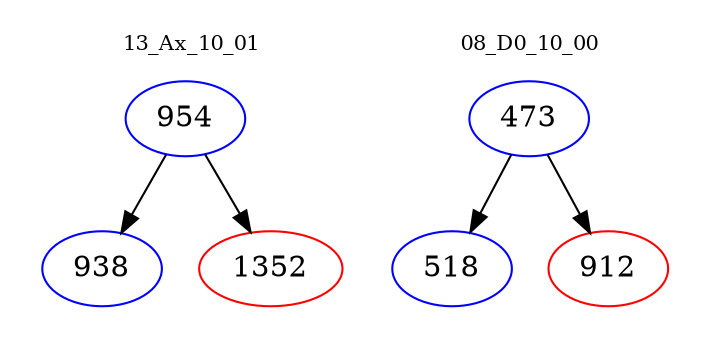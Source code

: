 digraph{
subgraph cluster_0 {
color = white
label = "13_Ax_10_01";
fontsize=10;
T0_954 [label="954", color="blue"]
T0_954 -> T0_938 [color="black"]
T0_938 [label="938", color="blue"]
T0_954 -> T0_1352 [color="black"]
T0_1352 [label="1352", color="red"]
}
subgraph cluster_1 {
color = white
label = "08_D0_10_00";
fontsize=10;
T1_473 [label="473", color="blue"]
T1_473 -> T1_518 [color="black"]
T1_518 [label="518", color="blue"]
T1_473 -> T1_912 [color="black"]
T1_912 [label="912", color="red"]
}
}
